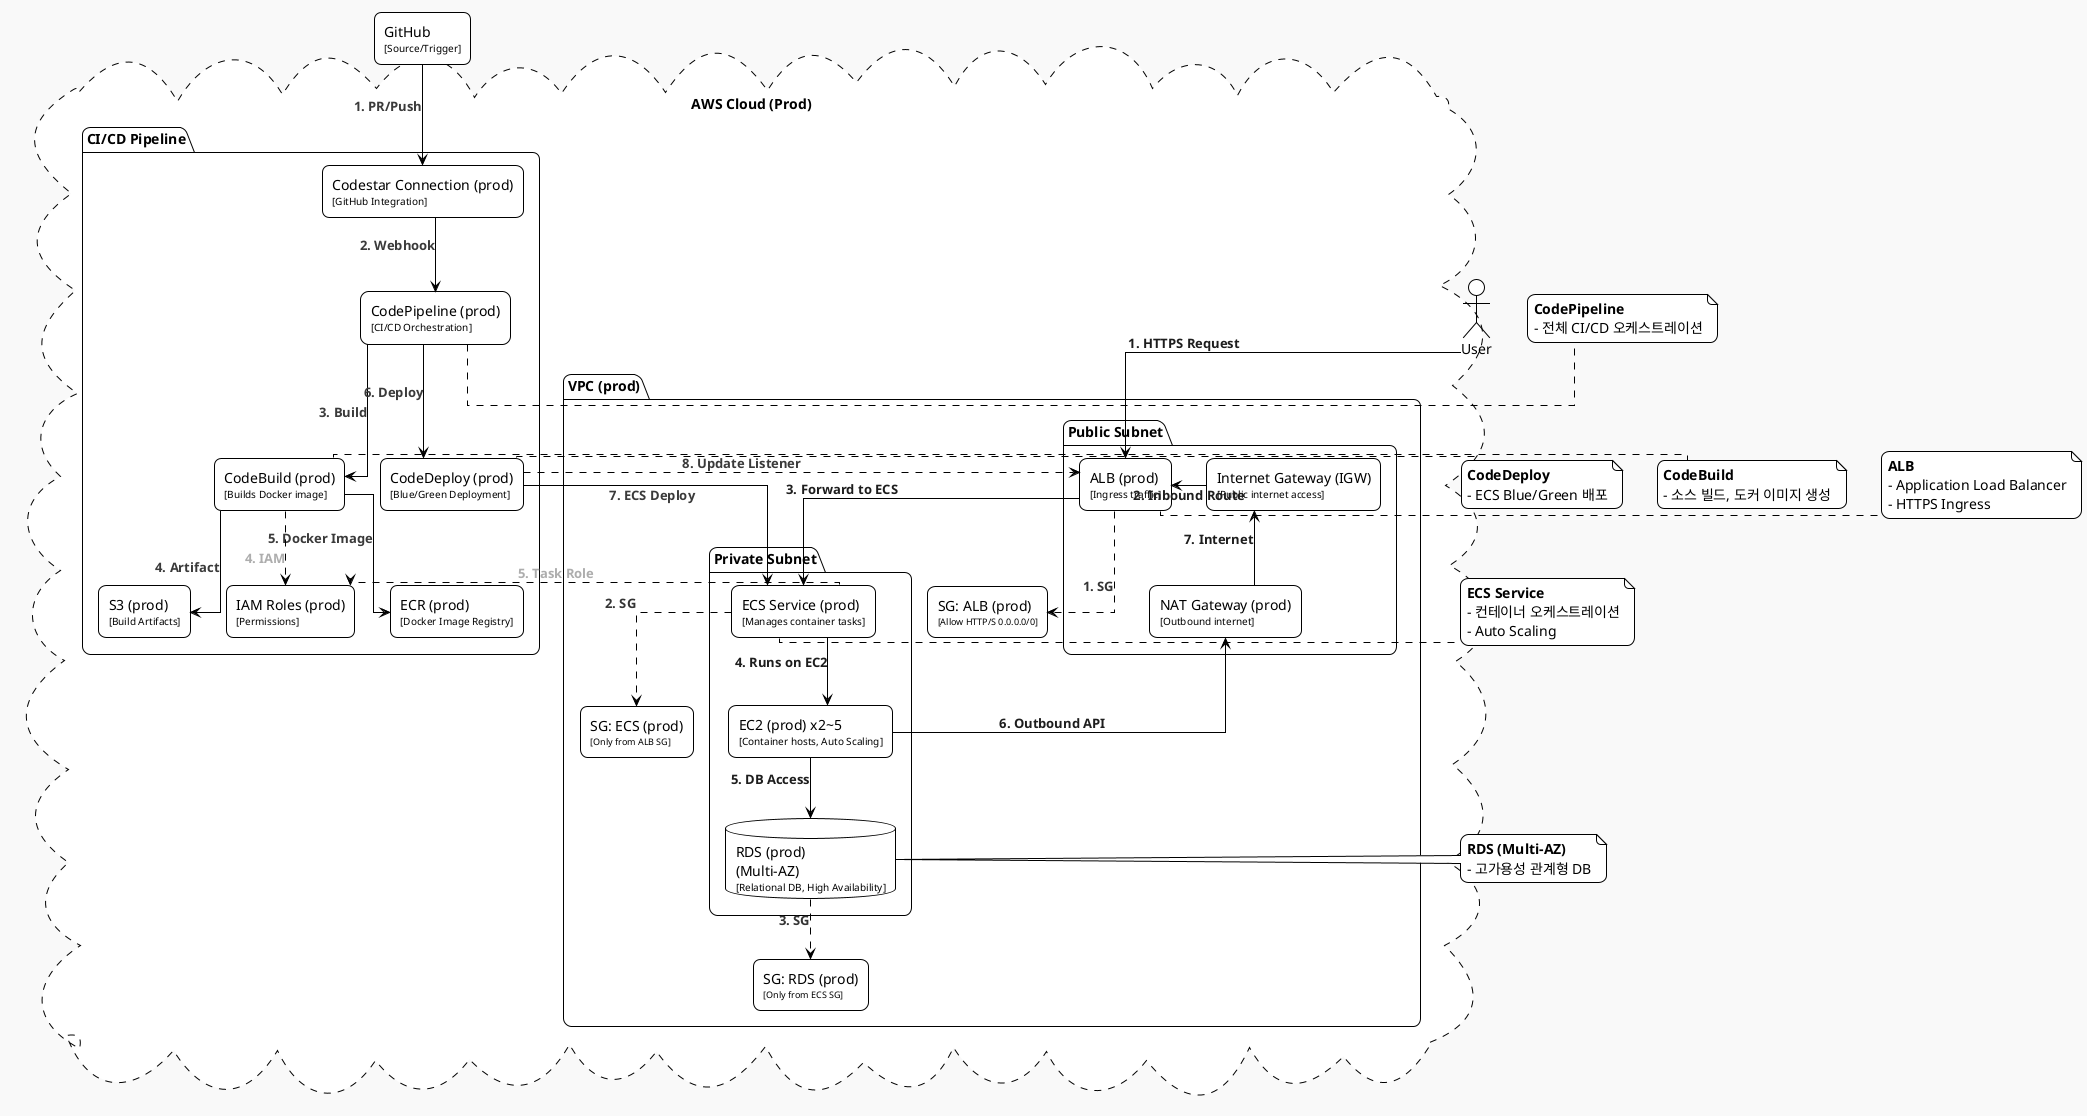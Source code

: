 @startuml
!theme plain
skinparam linetype ortho
skinparam rectangleRoundCorner 10
skinparam packageRoundCorner 10
skinparam packageBorderStyle solid
skinparam databaseRoundCorner 20
skinparam cloudBorderStyle dashed
skinparam defaultFontSize 14
skinparam ArrowFontColor #333366
skinparam ArrowFontSize 13
skinparam componentStyle uml2
skinparam shadowing false
skinparam roundcorner 15
skinparam monochrome true
skinparam backgroundColor #F9F9F9
skinparam ArrowColor Black
skinparam ArrowFontColor Black
skinparam defaultFontName "Nanum Gothic"


actor "User" as user
rectangle "GitHub\n<size:10>[Source/Trigger]" as github

cloud "AWS Cloud (Prod)" {
  package "CI/CD Pipeline" {
    rectangle "CodePipeline (prod)\n<size:10>[CI/CD Orchestration]" as pipeline
    rectangle "CodeBuild (prod)\n<size:10>[Builds Docker image]" as codebuild
    rectangle "ECR (prod)\n<size:10>[Docker Image Registry]" as ecr
    rectangle "S3 (prod)\n<size:10>[Build Artifacts]" as s3
    rectangle "CodeDeploy (prod)\n<size:10>[Blue/Green Deployment]" as codedeploy
    rectangle "IAM Roles (prod)\n<size:10>[Permissions]" as iam
    rectangle "Codestar Connection (prod)\n<size:10>[GitHub Integration]" as codestar
  }

  package "VPC (prod)" {
    package "Public Subnet" {
      rectangle "Internet Gateway (IGW)\n<size:10>[Public internet access]" as igw
      rectangle "ALB (prod)\n<size:10>[Ingress traffic]" as alb
      rectangle "NAT Gateway (prod)\n<size:10>[Outbound internet]" as nat
    }

    package "Private Subnet" {
      rectangle "ECS Service (prod)\n<size:10>[Manages container tasks]" as ecs_service
      rectangle "EC2 (prod) x2~5\n<size:10>[Container hosts, Auto Scaling]" as ec2
      database "RDS (prod)\n(Multi-AZ)\n<size:10>[Relational DB, High Availability]" as rds
    }

    rectangle "SG: ALB (prod)\n<size:9>[Allow HTTP/S 0.0.0.0/0]" as sg_alb
    rectangle "SG: ECS (prod)\n<size:9>[Only from ALB SG]" as sg_ecs
    rectangle "SG: RDS (prod)\n<size:9>[Only from ECS SG]" as sg_rds
  }
}

' 사용자 → 서비스 흐름
user -down-> alb : "<b><color:blue>1. HTTPS Request</color></b>"
igw -right-> alb : "<b><color:blue>2. Inbound Route</color></b>"
alb -down-> ecs_service : "<b><color:blue>3. Forward to ECS</color></b>"
ecs_service -down-> ec2 : "<b><color:blue>4. Runs on EC2</color></b>"
ec2 -down-> rds : "<b><color:blue>5. DB Access</color></b>"
ec2 -right-> nat : "<b><color:blue>6. Outbound API</color></b>"
nat -up-> igw : "<b><color:blue>7. Internet</color></b>"

' CI/CD 파이프라인 흐름
github -down-> codestar : "<b><color:darkgreen>1. PR/Push</color></b>"
codestar -down-> pipeline : "<b><color:darkgreen>2. Webhook</color></b>"
pipeline -down-> codebuild : "<b><color:darkgreen>3. Build</color></b>"
codebuild -down-> s3 : "<b><color:darkgreen>4. Artifact</color></b>"
codebuild -down-> ecr : "<b><color:darkgreen>5. Docker Image</color></b>"
pipeline -down-> codedeploy : "<b><color:darkgreen>6. Deploy</color></b>"
codedeploy -down-> ecs_service : "<b><color:darkgreen>7. ECS Deploy</color></b>"
codedeploy .> alb : "<b><color:darkgreen>8. Update Listener</color></b>"

' 보안 그룹/권한 흐름
alb .down.> sg_alb : "<b><color:purple>1. SG</color></b>"
ecs_service .down.> sg_ecs : "<b><color:purple>2. SG</color></b>"
rds .down.> sg_rds : "<b><color:purple>3. SG</color></b>"
codebuild ..> iam : "<b><color:orange>4. IAM</color></b>"
ecs_service ..> iam : "<b><color:orange>5. Task Role</color></b>"

' 설명 주석
note right of pipeline
  <b>CodePipeline</b>
  - 전체 CI/CD 오케스트레이션
end note

note right of codebuild
  <b>CodeBuild</b>
  - 소스 빌드, 도커 이미지 생성
end note

note right of codedeploy
  <b>CodeDeploy</b>
  - ECS Blue/Green 배포
end note

note right of alb
  <b>ALB</b>
  - Application Load Balancer
  - HTTPS Ingress
end note

note right of ecs_service
  <b>ECS Service</b>
  - 컨테이너 오케스트레이션
  - Auto Scaling
end note

note right of rds
  <b>RDS (Multi-AZ)</b>
  - 고가용성 관계형 DB
end note

@enduml
